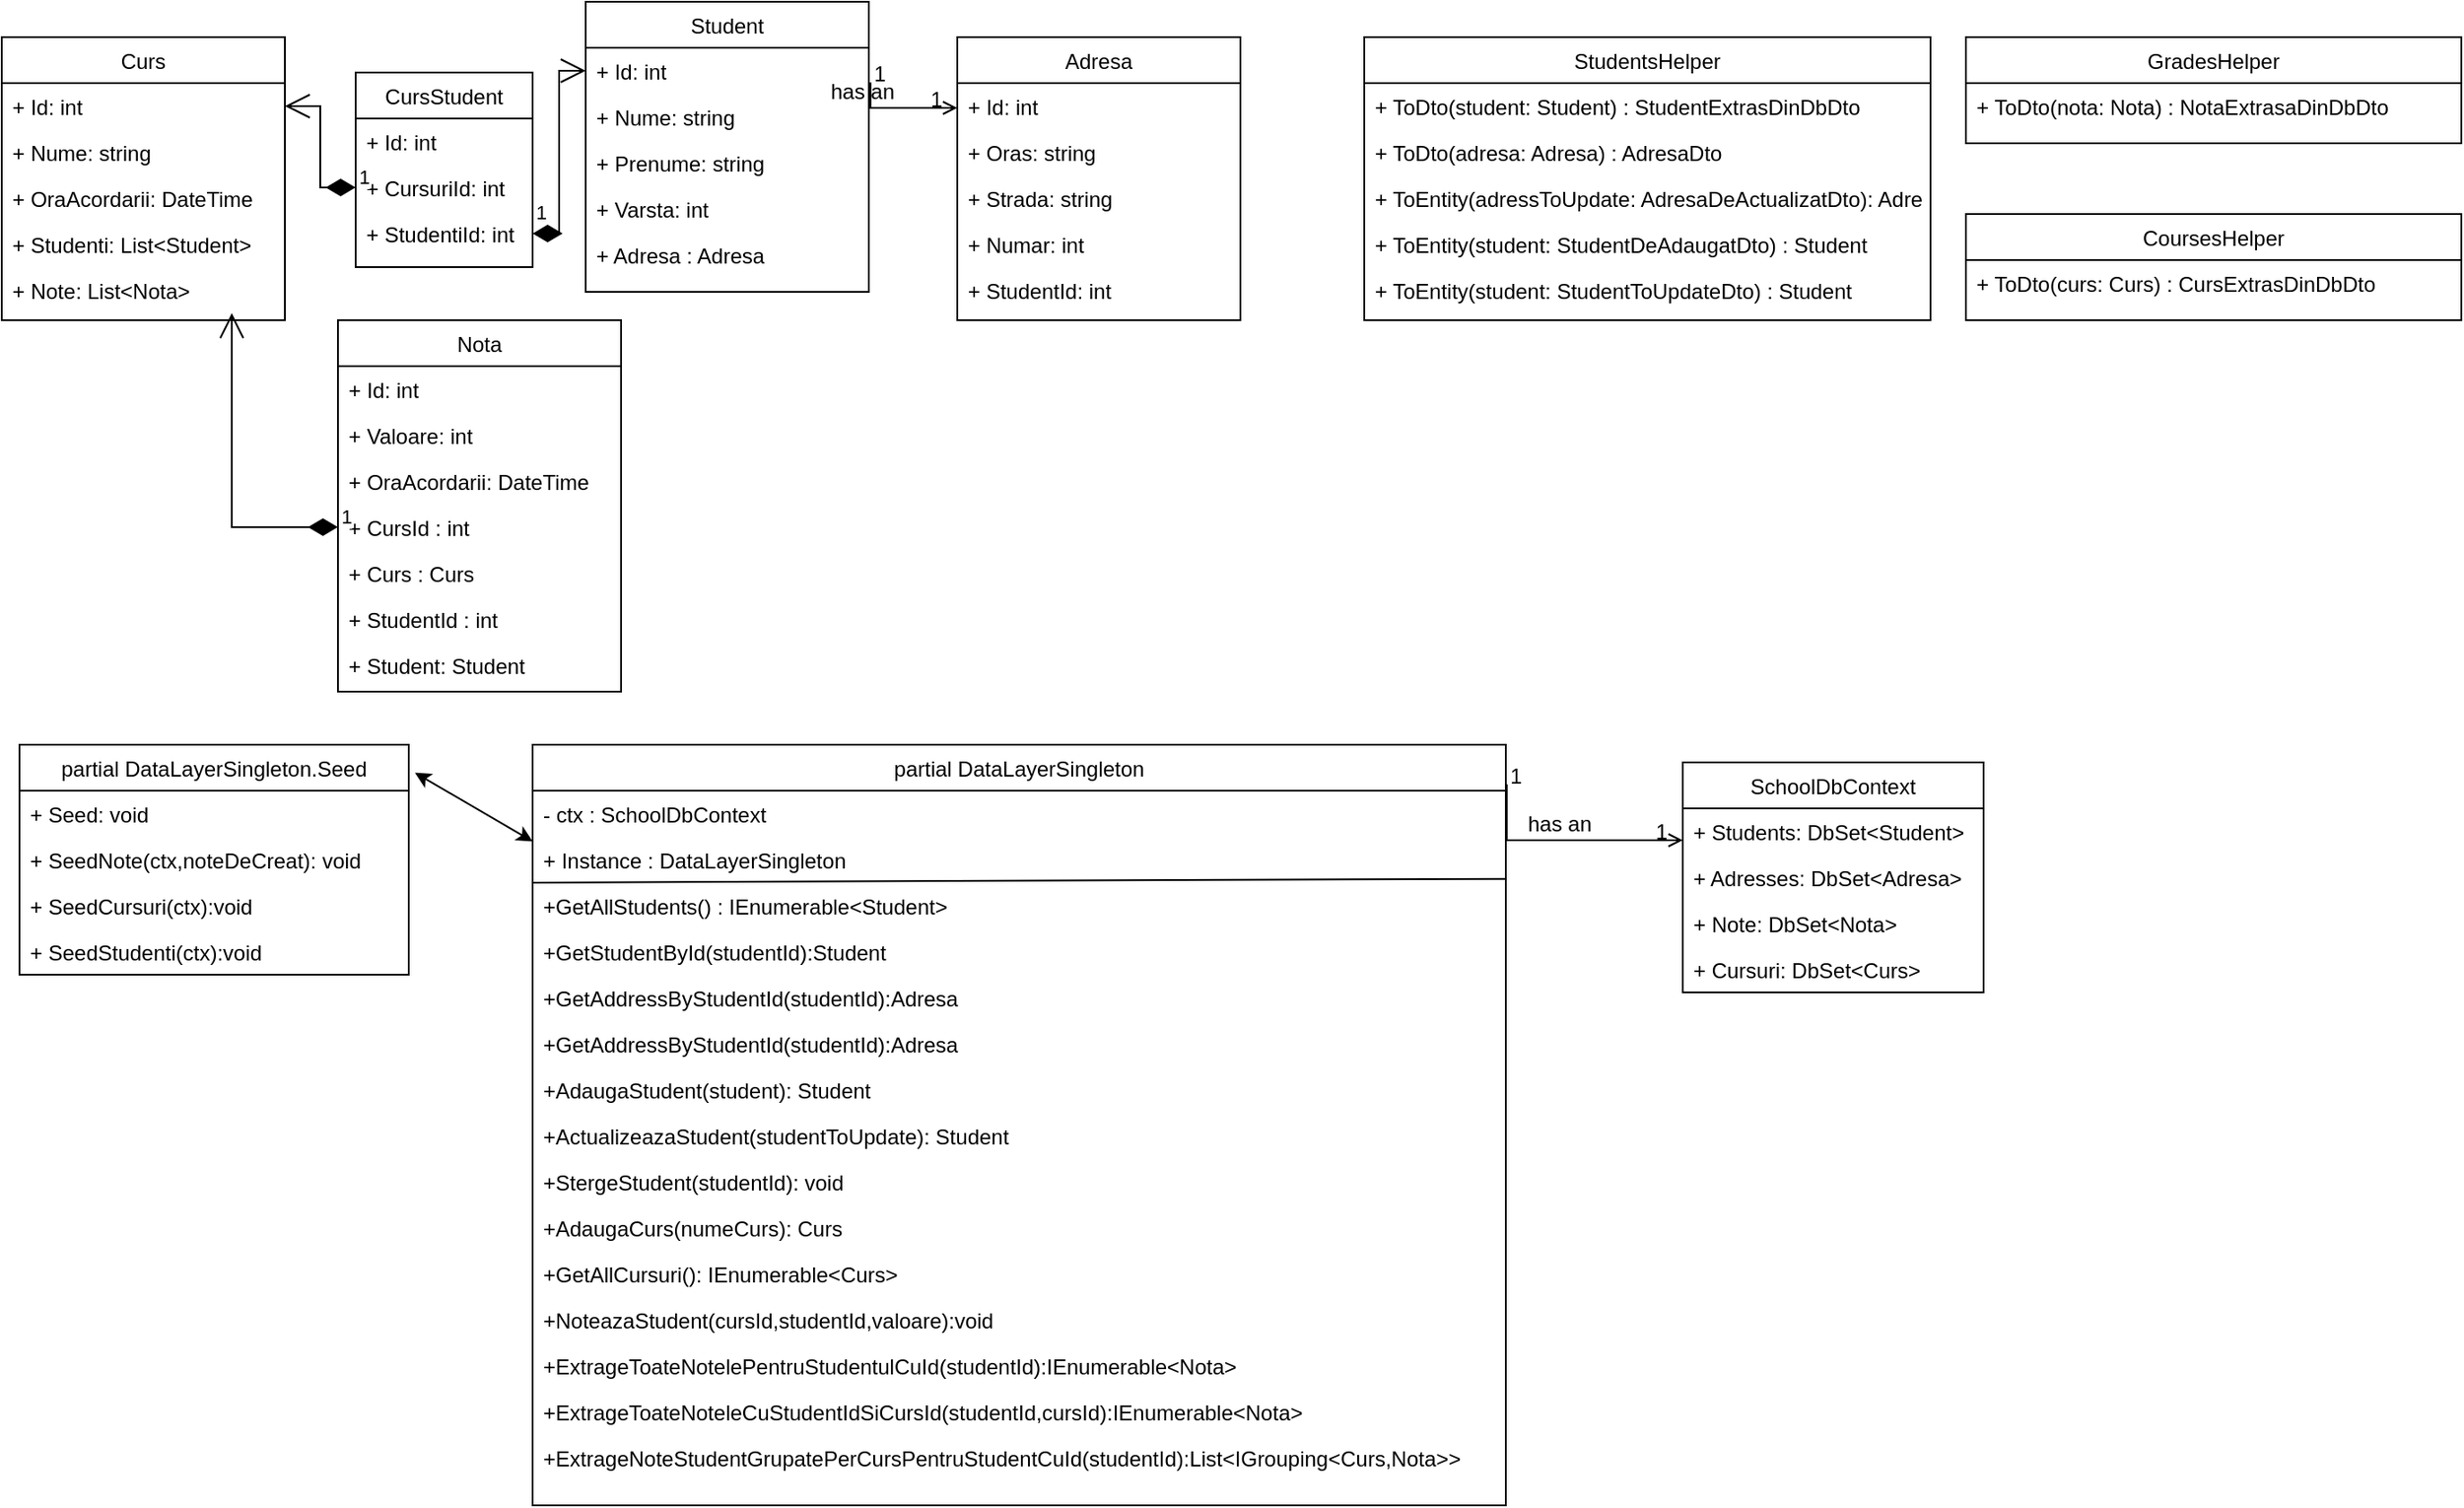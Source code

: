 <mxfile version="21.3.8" type="device">
  <diagram id="C5RBs43oDa-KdzZeNtuy" name="Page-1">
    <mxGraphModel dx="1626" dy="623" grid="1" gridSize="10" guides="1" tooltips="1" connect="1" arrows="1" fold="1" page="1" pageScale="1" pageWidth="1654" pageHeight="2336" math="0" shadow="0">
      <root>
        <mxCell id="WIyWlLk6GJQsqaUBKTNV-0" />
        <mxCell id="WIyWlLk6GJQsqaUBKTNV-1" parent="WIyWlLk6GJQsqaUBKTNV-0" />
        <mxCell id="zkfFHV4jXpPFQw0GAbJ--6" value="Student" style="swimlane;fontStyle=0;align=center;verticalAlign=top;childLayout=stackLayout;horizontal=1;startSize=26;horizontalStack=0;resizeParent=1;resizeLast=0;collapsible=1;marginBottom=0;rounded=0;shadow=0;strokeWidth=1;" parent="WIyWlLk6GJQsqaUBKTNV-1" vertex="1">
          <mxGeometry x="350" y="10" width="160" height="164" as="geometry">
            <mxRectangle x="130" y="380" width="160" height="26" as="alternateBounds" />
          </mxGeometry>
        </mxCell>
        <mxCell id="zkfFHV4jXpPFQw0GAbJ--7" value="+ Id: int" style="text;align=left;verticalAlign=top;spacingLeft=4;spacingRight=4;overflow=hidden;rotatable=0;points=[[0,0.5],[1,0.5]];portConstraint=eastwest;" parent="zkfFHV4jXpPFQw0GAbJ--6" vertex="1">
          <mxGeometry y="26" width="160" height="26" as="geometry" />
        </mxCell>
        <mxCell id="w_rNgjsVCSg_cPFcgUzc-0" value="+ Nume: string" style="text;align=left;verticalAlign=top;spacingLeft=4;spacingRight=4;overflow=hidden;rotatable=0;points=[[0,0.5],[1,0.5]];portConstraint=eastwest;" parent="zkfFHV4jXpPFQw0GAbJ--6" vertex="1">
          <mxGeometry y="52" width="160" height="26" as="geometry" />
        </mxCell>
        <mxCell id="w_rNgjsVCSg_cPFcgUzc-1" value="+ Prenume: string" style="text;align=left;verticalAlign=top;spacingLeft=4;spacingRight=4;overflow=hidden;rotatable=0;points=[[0,0.5],[1,0.5]];portConstraint=eastwest;" parent="zkfFHV4jXpPFQw0GAbJ--6" vertex="1">
          <mxGeometry y="78" width="160" height="26" as="geometry" />
        </mxCell>
        <mxCell id="w_rNgjsVCSg_cPFcgUzc-2" value="+ Varsta: int&#xa;" style="text;align=left;verticalAlign=top;spacingLeft=4;spacingRight=4;overflow=hidden;rotatable=0;points=[[0,0.5],[1,0.5]];portConstraint=eastwest;" parent="zkfFHV4jXpPFQw0GAbJ--6" vertex="1">
          <mxGeometry y="104" width="160" height="26" as="geometry" />
        </mxCell>
        <mxCell id="w_rNgjsVCSg_cPFcgUzc-4" value="+ Adresa : Adresa" style="text;align=left;verticalAlign=top;spacingLeft=4;spacingRight=4;overflow=hidden;rotatable=0;points=[[0,0.5],[1,0.5]];portConstraint=eastwest;" parent="zkfFHV4jXpPFQw0GAbJ--6" vertex="1">
          <mxGeometry y="130" width="160" height="26" as="geometry" />
        </mxCell>
        <mxCell id="zkfFHV4jXpPFQw0GAbJ--17" value="Adresa" style="swimlane;fontStyle=0;align=center;verticalAlign=top;childLayout=stackLayout;horizontal=1;startSize=26;horizontalStack=0;resizeParent=1;resizeLast=0;collapsible=1;marginBottom=0;rounded=0;shadow=0;strokeWidth=1;" parent="WIyWlLk6GJQsqaUBKTNV-1" vertex="1">
          <mxGeometry x="560" y="30" width="160" height="160" as="geometry">
            <mxRectangle x="550" y="140" width="160" height="26" as="alternateBounds" />
          </mxGeometry>
        </mxCell>
        <mxCell id="w_rNgjsVCSg_cPFcgUzc-5" value="+ Id: int" style="text;align=left;verticalAlign=top;spacingLeft=4;spacingRight=4;overflow=hidden;rotatable=0;points=[[0,0.5],[1,0.5]];portConstraint=eastwest;" parent="zkfFHV4jXpPFQw0GAbJ--17" vertex="1">
          <mxGeometry y="26" width="160" height="26" as="geometry" />
        </mxCell>
        <mxCell id="w_rNgjsVCSg_cPFcgUzc-6" value="+ Oras: string" style="text;align=left;verticalAlign=top;spacingLeft=4;spacingRight=4;overflow=hidden;rotatable=0;points=[[0,0.5],[1,0.5]];portConstraint=eastwest;" parent="zkfFHV4jXpPFQw0GAbJ--17" vertex="1">
          <mxGeometry y="52" width="160" height="26" as="geometry" />
        </mxCell>
        <mxCell id="w_rNgjsVCSg_cPFcgUzc-7" value="+ Strada: string" style="text;align=left;verticalAlign=top;spacingLeft=4;spacingRight=4;overflow=hidden;rotatable=0;points=[[0,0.5],[1,0.5]];portConstraint=eastwest;" parent="zkfFHV4jXpPFQw0GAbJ--17" vertex="1">
          <mxGeometry y="78" width="160" height="26" as="geometry" />
        </mxCell>
        <mxCell id="w_rNgjsVCSg_cPFcgUzc-8" value="+ Numar: int" style="text;align=left;verticalAlign=top;spacingLeft=4;spacingRight=4;overflow=hidden;rotatable=0;points=[[0,0.5],[1,0.5]];portConstraint=eastwest;" parent="zkfFHV4jXpPFQw0GAbJ--17" vertex="1">
          <mxGeometry y="104" width="160" height="26" as="geometry" />
        </mxCell>
        <mxCell id="w_rNgjsVCSg_cPFcgUzc-9" value="+ StudentId: int" style="text;align=left;verticalAlign=top;spacingLeft=4;spacingRight=4;overflow=hidden;rotatable=0;points=[[0,0.5],[1,0.5]];portConstraint=eastwest;" parent="zkfFHV4jXpPFQw0GAbJ--17" vertex="1">
          <mxGeometry y="130" width="160" height="26" as="geometry" />
        </mxCell>
        <mxCell id="zkfFHV4jXpPFQw0GAbJ--26" value="" style="endArrow=open;shadow=0;strokeWidth=1;rounded=0;endFill=1;edgeStyle=elbowEdgeStyle;elbow=vertical;exitX=1.006;exitY=0.757;exitDx=0;exitDy=0;exitPerimeter=0;" parent="WIyWlLk6GJQsqaUBKTNV-1" source="zkfFHV4jXpPFQw0GAbJ--7" target="zkfFHV4jXpPFQw0GAbJ--17" edge="1">
          <mxGeometry x="0.5" y="41" relative="1" as="geometry">
            <mxPoint x="490" y="190" as="sourcePoint" />
            <mxPoint x="540" y="192" as="targetPoint" />
            <mxPoint x="-40" y="32" as="offset" />
            <Array as="points">
              <mxPoint x="520" y="70" />
              <mxPoint x="620" y="190" />
              <mxPoint x="510" y="189" />
            </Array>
          </mxGeometry>
        </mxCell>
        <mxCell id="zkfFHV4jXpPFQw0GAbJ--27" value="1" style="resizable=0;align=left;verticalAlign=bottom;labelBackgroundColor=none;fontSize=12;" parent="zkfFHV4jXpPFQw0GAbJ--26" connectable="0" vertex="1">
          <mxGeometry x="-1" relative="1" as="geometry">
            <mxPoint y="4" as="offset" />
          </mxGeometry>
        </mxCell>
        <mxCell id="zkfFHV4jXpPFQw0GAbJ--28" value="1" style="resizable=0;align=right;verticalAlign=bottom;labelBackgroundColor=none;fontSize=12;" parent="zkfFHV4jXpPFQw0GAbJ--26" connectable="0" vertex="1">
          <mxGeometry x="1" relative="1" as="geometry">
            <mxPoint x="-7" y="4" as="offset" />
          </mxGeometry>
        </mxCell>
        <mxCell id="zkfFHV4jXpPFQw0GAbJ--29" value="has an" style="text;html=1;resizable=0;points=[];;align=center;verticalAlign=middle;labelBackgroundColor=none;rounded=0;shadow=0;strokeWidth=1;fontSize=12;" parent="zkfFHV4jXpPFQw0GAbJ--26" vertex="1" connectable="0">
          <mxGeometry x="0.5" y="49" relative="1" as="geometry">
            <mxPoint x="-38" y="40" as="offset" />
          </mxGeometry>
        </mxCell>
        <mxCell id="w_rNgjsVCSg_cPFcgUzc-10" value="Nota" style="swimlane;fontStyle=0;align=center;verticalAlign=top;childLayout=stackLayout;horizontal=1;startSize=26;horizontalStack=0;resizeParent=1;resizeLast=0;collapsible=1;marginBottom=0;rounded=0;shadow=0;strokeWidth=1;" parent="WIyWlLk6GJQsqaUBKTNV-1" vertex="1">
          <mxGeometry x="210" y="190" width="160" height="210" as="geometry">
            <mxRectangle x="130" y="380" width="160" height="26" as="alternateBounds" />
          </mxGeometry>
        </mxCell>
        <mxCell id="w_rNgjsVCSg_cPFcgUzc-11" value="+ Id: int" style="text;align=left;verticalAlign=top;spacingLeft=4;spacingRight=4;overflow=hidden;rotatable=0;points=[[0,0.5],[1,0.5]];portConstraint=eastwest;" parent="w_rNgjsVCSg_cPFcgUzc-10" vertex="1">
          <mxGeometry y="26" width="160" height="26" as="geometry" />
        </mxCell>
        <mxCell id="w_rNgjsVCSg_cPFcgUzc-12" value="+ Valoare: int" style="text;align=left;verticalAlign=top;spacingLeft=4;spacingRight=4;overflow=hidden;rotatable=0;points=[[0,0.5],[1,0.5]];portConstraint=eastwest;" parent="w_rNgjsVCSg_cPFcgUzc-10" vertex="1">
          <mxGeometry y="52" width="160" height="26" as="geometry" />
        </mxCell>
        <mxCell id="w_rNgjsVCSg_cPFcgUzc-13" value="+ OraAcordarii: DateTime" style="text;align=left;verticalAlign=top;spacingLeft=4;spacingRight=4;overflow=hidden;rotatable=0;points=[[0,0.5],[1,0.5]];portConstraint=eastwest;" parent="w_rNgjsVCSg_cPFcgUzc-10" vertex="1">
          <mxGeometry y="78" width="160" height="26" as="geometry" />
        </mxCell>
        <mxCell id="w_rNgjsVCSg_cPFcgUzc-16" value="+ CursId : int" style="text;align=left;verticalAlign=top;spacingLeft=4;spacingRight=4;overflow=hidden;rotatable=0;points=[[0,0.5],[1,0.5]];portConstraint=eastwest;" parent="w_rNgjsVCSg_cPFcgUzc-10" vertex="1">
          <mxGeometry y="104" width="160" height="26" as="geometry" />
        </mxCell>
        <mxCell id="w_rNgjsVCSg_cPFcgUzc-17" value="+ Curs : Curs" style="text;align=left;verticalAlign=top;spacingLeft=4;spacingRight=4;overflow=hidden;rotatable=0;points=[[0,0.5],[1,0.5]];portConstraint=eastwest;" parent="w_rNgjsVCSg_cPFcgUzc-10" vertex="1">
          <mxGeometry y="130" width="160" height="26" as="geometry" />
        </mxCell>
        <mxCell id="w_rNgjsVCSg_cPFcgUzc-18" value="+ StudentId : int" style="text;align=left;verticalAlign=top;spacingLeft=4;spacingRight=4;overflow=hidden;rotatable=0;points=[[0,0.5],[1,0.5]];portConstraint=eastwest;" parent="w_rNgjsVCSg_cPFcgUzc-10" vertex="1">
          <mxGeometry y="156" width="160" height="26" as="geometry" />
        </mxCell>
        <mxCell id="w_rNgjsVCSg_cPFcgUzc-19" value="+ Student: Student" style="text;align=left;verticalAlign=top;spacingLeft=4;spacingRight=4;overflow=hidden;rotatable=0;points=[[0,0.5],[1,0.5]];portConstraint=eastwest;" parent="w_rNgjsVCSg_cPFcgUzc-10" vertex="1">
          <mxGeometry y="182" width="160" height="26" as="geometry" />
        </mxCell>
        <mxCell id="w_rNgjsVCSg_cPFcgUzc-20" value="Curs" style="swimlane;fontStyle=0;align=center;verticalAlign=top;childLayout=stackLayout;horizontal=1;startSize=26;horizontalStack=0;resizeParent=1;resizeLast=0;collapsible=1;marginBottom=0;rounded=0;shadow=0;strokeWidth=1;" parent="WIyWlLk6GJQsqaUBKTNV-1" vertex="1">
          <mxGeometry x="20" y="30" width="160" height="160" as="geometry">
            <mxRectangle x="130" y="380" width="160" height="26" as="alternateBounds" />
          </mxGeometry>
        </mxCell>
        <mxCell id="w_rNgjsVCSg_cPFcgUzc-21" value="+ Id: int" style="text;align=left;verticalAlign=top;spacingLeft=4;spacingRight=4;overflow=hidden;rotatable=0;points=[[0,0.5],[1,0.5]];portConstraint=eastwest;" parent="w_rNgjsVCSg_cPFcgUzc-20" vertex="1">
          <mxGeometry y="26" width="160" height="26" as="geometry" />
        </mxCell>
        <mxCell id="w_rNgjsVCSg_cPFcgUzc-22" value="+ Nume: string" style="text;align=left;verticalAlign=top;spacingLeft=4;spacingRight=4;overflow=hidden;rotatable=0;points=[[0,0.5],[1,0.5]];portConstraint=eastwest;" parent="w_rNgjsVCSg_cPFcgUzc-20" vertex="1">
          <mxGeometry y="52" width="160" height="26" as="geometry" />
        </mxCell>
        <mxCell id="w_rNgjsVCSg_cPFcgUzc-23" value="+ OraAcordarii: DateTime" style="text;align=left;verticalAlign=top;spacingLeft=4;spacingRight=4;overflow=hidden;rotatable=0;points=[[0,0.5],[1,0.5]];portConstraint=eastwest;" parent="w_rNgjsVCSg_cPFcgUzc-20" vertex="1">
          <mxGeometry y="78" width="160" height="26" as="geometry" />
        </mxCell>
        <mxCell id="w_rNgjsVCSg_cPFcgUzc-28" value="+ Studenti: List&lt;Student&gt;" style="text;align=left;verticalAlign=top;spacingLeft=4;spacingRight=4;overflow=hidden;rotatable=0;points=[[0,0.5],[1,0.5]];portConstraint=eastwest;" parent="w_rNgjsVCSg_cPFcgUzc-20" vertex="1">
          <mxGeometry y="104" width="160" height="26" as="geometry" />
        </mxCell>
        <mxCell id="w_rNgjsVCSg_cPFcgUzc-29" value="+ Note: List&lt;Nota&gt;" style="text;align=left;verticalAlign=top;spacingLeft=4;spacingRight=4;overflow=hidden;rotatable=0;points=[[0,0.5],[1,0.5]];portConstraint=eastwest;" parent="w_rNgjsVCSg_cPFcgUzc-20" vertex="1">
          <mxGeometry y="130" width="160" height="26" as="geometry" />
        </mxCell>
        <mxCell id="w_rNgjsVCSg_cPFcgUzc-37" value="1" style="endArrow=open;html=1;endSize=12;startArrow=diamondThin;startSize=14;startFill=1;edgeStyle=orthogonalEdgeStyle;align=left;verticalAlign=bottom;rounded=0;" parent="WIyWlLk6GJQsqaUBKTNV-1" source="w_rNgjsVCSg_cPFcgUzc-16" target="w_rNgjsVCSg_cPFcgUzc-29" edge="1">
          <mxGeometry x="-1" y="3" relative="1" as="geometry">
            <mxPoint x="280" y="310" as="sourcePoint" />
            <mxPoint x="210" y="260" as="targetPoint" />
            <Array as="points">
              <mxPoint x="150" y="307" />
            </Array>
          </mxGeometry>
        </mxCell>
        <mxCell id="w_rNgjsVCSg_cPFcgUzc-38" value="partial DataLayerSingleton" style="swimlane;fontStyle=0;align=center;verticalAlign=top;childLayout=stackLayout;horizontal=1;startSize=26;horizontalStack=0;resizeParent=1;resizeLast=0;collapsible=1;marginBottom=0;rounded=0;shadow=0;strokeWidth=1;" parent="WIyWlLk6GJQsqaUBKTNV-1" vertex="1">
          <mxGeometry x="320" y="430" width="550" height="430" as="geometry">
            <mxRectangle x="130" y="380" width="160" height="26" as="alternateBounds" />
          </mxGeometry>
        </mxCell>
        <mxCell id="w_rNgjsVCSg_cPFcgUzc-46" value="- ctx : SchoolDbContext" style="text;align=left;verticalAlign=top;spacingLeft=4;spacingRight=4;overflow=hidden;rotatable=0;points=[[0,0.5],[1,0.5]];portConstraint=eastwest;" parent="w_rNgjsVCSg_cPFcgUzc-38" vertex="1">
          <mxGeometry y="26" width="550" height="26" as="geometry" />
        </mxCell>
        <mxCell id="w_rNgjsVCSg_cPFcgUzc-47" value="+ Instance : DataLayerSingleton" style="text;align=left;verticalAlign=top;spacingLeft=4;spacingRight=4;overflow=hidden;rotatable=0;points=[[0,0.5],[1,0.5]];portConstraint=eastwest;" parent="w_rNgjsVCSg_cPFcgUzc-38" vertex="1">
          <mxGeometry y="52" width="550" height="26" as="geometry" />
        </mxCell>
        <mxCell id="w_rNgjsVCSg_cPFcgUzc-89" value="" style="endArrow=none;html=1;rounded=0;exitX=1.001;exitY=-0.084;exitDx=0;exitDy=0;exitPerimeter=0;" parent="w_rNgjsVCSg_cPFcgUzc-38" source="w_rNgjsVCSg_cPFcgUzc-48" edge="1">
          <mxGeometry width="50" height="50" relative="1" as="geometry">
            <mxPoint x="220" y="78" as="sourcePoint" />
            <mxPoint y="78" as="targetPoint" />
          </mxGeometry>
        </mxCell>
        <mxCell id="w_rNgjsVCSg_cPFcgUzc-48" value="+GetAllStudents() : IEnumerable&lt;Student&gt;" style="text;align=left;verticalAlign=top;spacingLeft=4;spacingRight=4;overflow=hidden;rotatable=0;points=[[0,0.5],[1,0.5]];portConstraint=eastwest;" parent="w_rNgjsVCSg_cPFcgUzc-38" vertex="1">
          <mxGeometry y="78" width="550" height="26" as="geometry" />
        </mxCell>
        <mxCell id="w_rNgjsVCSg_cPFcgUzc-49" value="+GetStudentById(studentId):Student" style="text;align=left;verticalAlign=top;spacingLeft=4;spacingRight=4;overflow=hidden;rotatable=0;points=[[0,0.5],[1,0.5]];portConstraint=eastwest;" parent="w_rNgjsVCSg_cPFcgUzc-38" vertex="1">
          <mxGeometry y="104" width="550" height="26" as="geometry" />
        </mxCell>
        <mxCell id="w_rNgjsVCSg_cPFcgUzc-50" value="+GetAddressByStudentId(studentId):Adresa" style="text;align=left;verticalAlign=top;spacingLeft=4;spacingRight=4;overflow=hidden;rotatable=0;points=[[0,0.5],[1,0.5]];portConstraint=eastwest;" parent="w_rNgjsVCSg_cPFcgUzc-38" vertex="1">
          <mxGeometry y="130" width="550" height="26" as="geometry" />
        </mxCell>
        <mxCell id="w_rNgjsVCSg_cPFcgUzc-51" value="+GetAddressByStudentId(studentId):Adresa" style="text;align=left;verticalAlign=top;spacingLeft=4;spacingRight=4;overflow=hidden;rotatable=0;points=[[0,0.5],[1,0.5]];portConstraint=eastwest;" parent="w_rNgjsVCSg_cPFcgUzc-38" vertex="1">
          <mxGeometry y="156" width="550" height="26" as="geometry" />
        </mxCell>
        <mxCell id="w_rNgjsVCSg_cPFcgUzc-52" value="+AdaugaStudent(student): Student" style="text;align=left;verticalAlign=top;spacingLeft=4;spacingRight=4;overflow=hidden;rotatable=0;points=[[0,0.5],[1,0.5]];portConstraint=eastwest;" parent="w_rNgjsVCSg_cPFcgUzc-38" vertex="1">
          <mxGeometry y="182" width="550" height="26" as="geometry" />
        </mxCell>
        <mxCell id="w_rNgjsVCSg_cPFcgUzc-53" value="+ActualizeazaStudent(studentToUpdate): Student" style="text;align=left;verticalAlign=top;spacingLeft=4;spacingRight=4;overflow=hidden;rotatable=0;points=[[0,0.5],[1,0.5]];portConstraint=eastwest;" parent="w_rNgjsVCSg_cPFcgUzc-38" vertex="1">
          <mxGeometry y="208" width="550" height="26" as="geometry" />
        </mxCell>
        <mxCell id="w_rNgjsVCSg_cPFcgUzc-54" value="+StergeStudent(studentId): void" style="text;align=left;verticalAlign=top;spacingLeft=4;spacingRight=4;overflow=hidden;rotatable=0;points=[[0,0.5],[1,0.5]];portConstraint=eastwest;" parent="w_rNgjsVCSg_cPFcgUzc-38" vertex="1">
          <mxGeometry y="234" width="550" height="26" as="geometry" />
        </mxCell>
        <mxCell id="w_rNgjsVCSg_cPFcgUzc-55" value="+AdaugaCurs(numeCurs): Curs&#xa;" style="text;align=left;verticalAlign=top;spacingLeft=4;spacingRight=4;overflow=hidden;rotatable=0;points=[[0,0.5],[1,0.5]];portConstraint=eastwest;" parent="w_rNgjsVCSg_cPFcgUzc-38" vertex="1">
          <mxGeometry y="260" width="550" height="26" as="geometry" />
        </mxCell>
        <mxCell id="w_rNgjsVCSg_cPFcgUzc-56" value="+GetAllCursuri(): IEnumerable&lt;Curs&gt;" style="text;align=left;verticalAlign=top;spacingLeft=4;spacingRight=4;overflow=hidden;rotatable=0;points=[[0,0.5],[1,0.5]];portConstraint=eastwest;" parent="w_rNgjsVCSg_cPFcgUzc-38" vertex="1">
          <mxGeometry y="286" width="550" height="26" as="geometry" />
        </mxCell>
        <mxCell id="w_rNgjsVCSg_cPFcgUzc-57" value="+NoteazaStudent(cursId,studentId,valoare):void" style="text;align=left;verticalAlign=top;spacingLeft=4;spacingRight=4;overflow=hidden;rotatable=0;points=[[0,0.5],[1,0.5]];portConstraint=eastwest;" parent="w_rNgjsVCSg_cPFcgUzc-38" vertex="1">
          <mxGeometry y="312" width="550" height="26" as="geometry" />
        </mxCell>
        <mxCell id="w_rNgjsVCSg_cPFcgUzc-59" value="+ExtrageToateNotelePentruStudentulCuId(studentId):IEnumerable&lt;Nota&gt;" style="text;align=left;verticalAlign=top;spacingLeft=4;spacingRight=4;overflow=hidden;rotatable=0;points=[[0,0.5],[1,0.5]];portConstraint=eastwest;" parent="w_rNgjsVCSg_cPFcgUzc-38" vertex="1">
          <mxGeometry y="338" width="550" height="26" as="geometry" />
        </mxCell>
        <mxCell id="w_rNgjsVCSg_cPFcgUzc-60" value="+ExtrageToateNoteleCuStudentIdSiCursId(studentId,cursId):IEnumerable&lt;Nota&gt;" style="text;align=left;verticalAlign=top;spacingLeft=4;spacingRight=4;overflow=hidden;rotatable=0;points=[[0,0.5],[1,0.5]];portConstraint=eastwest;" parent="w_rNgjsVCSg_cPFcgUzc-38" vertex="1">
          <mxGeometry y="364" width="550" height="26" as="geometry" />
        </mxCell>
        <mxCell id="w_rNgjsVCSg_cPFcgUzc-61" value="+ExtrageNoteStudentGrupatePerCursPentruStudentCuId(studentId):List&lt;IGrouping&lt;Curs,Nota&gt;&gt;&#xa;" style="text;align=left;verticalAlign=top;spacingLeft=4;spacingRight=4;overflow=hidden;rotatable=0;points=[[0,0.5],[1,0.5]];portConstraint=eastwest;" parent="w_rNgjsVCSg_cPFcgUzc-38" vertex="1">
          <mxGeometry y="390" width="550" height="26" as="geometry" />
        </mxCell>
        <mxCell id="w_rNgjsVCSg_cPFcgUzc-62" value="partial DataLayerSingleton.Seed" style="swimlane;fontStyle=0;align=center;verticalAlign=top;childLayout=stackLayout;horizontal=1;startSize=26;horizontalStack=0;resizeParent=1;resizeLast=0;collapsible=1;marginBottom=0;rounded=0;shadow=0;strokeWidth=1;" parent="WIyWlLk6GJQsqaUBKTNV-1" vertex="1">
          <mxGeometry x="30" y="430" width="220" height="130" as="geometry">
            <mxRectangle x="130" y="380" width="160" height="26" as="alternateBounds" />
          </mxGeometry>
        </mxCell>
        <mxCell id="w_rNgjsVCSg_cPFcgUzc-78" value="+ Seed: void" style="text;align=left;verticalAlign=top;spacingLeft=4;spacingRight=4;overflow=hidden;rotatable=0;points=[[0,0.5],[1,0.5]];portConstraint=eastwest;" parent="w_rNgjsVCSg_cPFcgUzc-62" vertex="1">
          <mxGeometry y="26" width="220" height="26" as="geometry" />
        </mxCell>
        <mxCell id="w_rNgjsVCSg_cPFcgUzc-79" value="+ SeedNote(ctx,noteDeCreat): void" style="text;align=left;verticalAlign=top;spacingLeft=4;spacingRight=4;overflow=hidden;rotatable=0;points=[[0,0.5],[1,0.5]];portConstraint=eastwest;" parent="w_rNgjsVCSg_cPFcgUzc-62" vertex="1">
          <mxGeometry y="52" width="220" height="26" as="geometry" />
        </mxCell>
        <mxCell id="w_rNgjsVCSg_cPFcgUzc-80" value="+ SeedCursuri(ctx):void" style="text;align=left;verticalAlign=top;spacingLeft=4;spacingRight=4;overflow=hidden;rotatable=0;points=[[0,0.5],[1,0.5]];portConstraint=eastwest;" parent="w_rNgjsVCSg_cPFcgUzc-62" vertex="1">
          <mxGeometry y="78" width="220" height="26" as="geometry" />
        </mxCell>
        <mxCell id="w_rNgjsVCSg_cPFcgUzc-81" value="+ SeedStudenti(ctx):void" style="text;align=left;verticalAlign=top;spacingLeft=4;spacingRight=4;overflow=hidden;rotatable=0;points=[[0,0.5],[1,0.5]];portConstraint=eastwest;" parent="w_rNgjsVCSg_cPFcgUzc-62" vertex="1">
          <mxGeometry y="104" width="220" height="26" as="geometry" />
        </mxCell>
        <mxCell id="w_rNgjsVCSg_cPFcgUzc-83" value="" style="endArrow=classic;startArrow=classic;html=1;rounded=0;exitX=1.016;exitY=0.122;exitDx=0;exitDy=0;exitPerimeter=0;" parent="WIyWlLk6GJQsqaUBKTNV-1" source="w_rNgjsVCSg_cPFcgUzc-62" target="w_rNgjsVCSg_cPFcgUzc-38" edge="1">
          <mxGeometry width="50" height="50" relative="1" as="geometry">
            <mxPoint x="690" y="720" as="sourcePoint" />
            <mxPoint x="740" y="670" as="targetPoint" />
          </mxGeometry>
        </mxCell>
        <mxCell id="w_rNgjsVCSg_cPFcgUzc-84" value="SchoolDbContext" style="swimlane;fontStyle=0;align=center;verticalAlign=top;childLayout=stackLayout;horizontal=1;startSize=26;horizontalStack=0;resizeParent=1;resizeLast=0;collapsible=1;marginBottom=0;rounded=0;shadow=0;strokeWidth=1;" parent="WIyWlLk6GJQsqaUBKTNV-1" vertex="1">
          <mxGeometry x="970" y="440" width="170" height="130" as="geometry">
            <mxRectangle x="130" y="380" width="160" height="26" as="alternateBounds" />
          </mxGeometry>
        </mxCell>
        <mxCell id="w_rNgjsVCSg_cPFcgUzc-85" value="+ Students: DbSet&lt;Student&gt;" style="text;align=left;verticalAlign=top;spacingLeft=4;spacingRight=4;overflow=hidden;rotatable=0;points=[[0,0.5],[1,0.5]];portConstraint=eastwest;" parent="w_rNgjsVCSg_cPFcgUzc-84" vertex="1">
          <mxGeometry y="26" width="170" height="26" as="geometry" />
        </mxCell>
        <mxCell id="w_rNgjsVCSg_cPFcgUzc-90" value="+ Adresses: DbSet&lt;Adresa&gt;" style="text;align=left;verticalAlign=top;spacingLeft=4;spacingRight=4;overflow=hidden;rotatable=0;points=[[0,0.5],[1,0.5]];portConstraint=eastwest;" parent="w_rNgjsVCSg_cPFcgUzc-84" vertex="1">
          <mxGeometry y="52" width="170" height="26" as="geometry" />
        </mxCell>
        <mxCell id="w_rNgjsVCSg_cPFcgUzc-91" value="+ Note: DbSet&lt;Nota&gt;" style="text;align=left;verticalAlign=top;spacingLeft=4;spacingRight=4;overflow=hidden;rotatable=0;points=[[0,0.5],[1,0.5]];portConstraint=eastwest;" parent="w_rNgjsVCSg_cPFcgUzc-84" vertex="1">
          <mxGeometry y="78" width="170" height="26" as="geometry" />
        </mxCell>
        <mxCell id="w_rNgjsVCSg_cPFcgUzc-92" value="+ Cursuri: DbSet&lt;Curs&gt;" style="text;align=left;verticalAlign=top;spacingLeft=4;spacingRight=4;overflow=hidden;rotatable=0;points=[[0,0.5],[1,0.5]];portConstraint=eastwest;" parent="w_rNgjsVCSg_cPFcgUzc-84" vertex="1">
          <mxGeometry y="104" width="170" height="26" as="geometry" />
        </mxCell>
        <mxCell id="w_rNgjsVCSg_cPFcgUzc-93" value="" style="endArrow=open;shadow=0;strokeWidth=1;rounded=0;endFill=1;edgeStyle=elbowEdgeStyle;elbow=vertical;exitX=1.001;exitY=0.052;exitDx=0;exitDy=0;exitPerimeter=0;" parent="WIyWlLk6GJQsqaUBKTNV-1" source="w_rNgjsVCSg_cPFcgUzc-38" target="w_rNgjsVCSg_cPFcgUzc-84" edge="1">
          <mxGeometry x="0.5" y="41" relative="1" as="geometry">
            <mxPoint x="900" y="440" as="sourcePoint" />
            <mxPoint x="969" y="484" as="targetPoint" />
            <mxPoint x="-40" y="32" as="offset" />
            <Array as="points">
              <mxPoint x="929" y="484" />
              <mxPoint x="1029" y="604" />
              <mxPoint x="919" y="603" />
            </Array>
          </mxGeometry>
        </mxCell>
        <mxCell id="w_rNgjsVCSg_cPFcgUzc-94" value="1" style="resizable=0;align=left;verticalAlign=bottom;labelBackgroundColor=none;fontSize=12;" parent="w_rNgjsVCSg_cPFcgUzc-93" connectable="0" vertex="1">
          <mxGeometry x="-1" relative="1" as="geometry">
            <mxPoint y="4" as="offset" />
          </mxGeometry>
        </mxCell>
        <mxCell id="w_rNgjsVCSg_cPFcgUzc-95" value="1" style="resizable=0;align=right;verticalAlign=bottom;labelBackgroundColor=none;fontSize=12;" parent="w_rNgjsVCSg_cPFcgUzc-93" connectable="0" vertex="1">
          <mxGeometry x="1" relative="1" as="geometry">
            <mxPoint x="-7" y="4" as="offset" />
          </mxGeometry>
        </mxCell>
        <mxCell id="w_rNgjsVCSg_cPFcgUzc-96" value="has an" style="text;html=1;resizable=0;points=[];;align=center;verticalAlign=middle;labelBackgroundColor=none;rounded=0;shadow=0;strokeWidth=1;fontSize=12;" parent="w_rNgjsVCSg_cPFcgUzc-93" vertex="1" connectable="0">
          <mxGeometry x="0.5" y="49" relative="1" as="geometry">
            <mxPoint x="-38" y="40" as="offset" />
          </mxGeometry>
        </mxCell>
        <mxCell id="w_rNgjsVCSg_cPFcgUzc-98" value="StudentsHelper" style="swimlane;fontStyle=0;align=center;verticalAlign=top;childLayout=stackLayout;horizontal=1;startSize=26;horizontalStack=0;resizeParent=1;resizeLast=0;collapsible=1;marginBottom=0;rounded=0;shadow=0;strokeWidth=1;" parent="WIyWlLk6GJQsqaUBKTNV-1" vertex="1">
          <mxGeometry x="790" y="30" width="320" height="160" as="geometry">
            <mxRectangle x="130" y="380" width="160" height="26" as="alternateBounds" />
          </mxGeometry>
        </mxCell>
        <mxCell id="w_rNgjsVCSg_cPFcgUzc-99" value="+ ToDto(student: Student) : StudentExtrasDinDbDto" style="text;align=left;verticalAlign=top;spacingLeft=4;spacingRight=4;overflow=hidden;rotatable=0;points=[[0,0.5],[1,0.5]];portConstraint=eastwest;" parent="w_rNgjsVCSg_cPFcgUzc-98" vertex="1">
          <mxGeometry y="26" width="320" height="26" as="geometry" />
        </mxCell>
        <mxCell id="w_rNgjsVCSg_cPFcgUzc-103" value="+ ToDto(adresa: Adresa) : AdresaDto" style="text;align=left;verticalAlign=top;spacingLeft=4;spacingRight=4;overflow=hidden;rotatable=0;points=[[0,0.5],[1,0.5]];portConstraint=eastwest;" parent="w_rNgjsVCSg_cPFcgUzc-98" vertex="1">
          <mxGeometry y="52" width="320" height="26" as="geometry" />
        </mxCell>
        <mxCell id="w_rNgjsVCSg_cPFcgUzc-104" value="+ ToEntity(adressToUpdate: AdresaDeActualizatDto): Adresa" style="text;align=left;verticalAlign=top;spacingLeft=4;spacingRight=4;overflow=hidden;rotatable=0;points=[[0,0.5],[1,0.5]];portConstraint=eastwest;" parent="w_rNgjsVCSg_cPFcgUzc-98" vertex="1">
          <mxGeometry y="78" width="320" height="26" as="geometry" />
        </mxCell>
        <mxCell id="w_rNgjsVCSg_cPFcgUzc-107" value="+ ToEntity(student: StudentDeAdaugatDto) : Student" style="text;align=left;verticalAlign=top;spacingLeft=4;spacingRight=4;overflow=hidden;rotatable=0;points=[[0,0.5],[1,0.5]];portConstraint=eastwest;" parent="w_rNgjsVCSg_cPFcgUzc-98" vertex="1">
          <mxGeometry y="104" width="320" height="26" as="geometry" />
        </mxCell>
        <mxCell id="w_rNgjsVCSg_cPFcgUzc-108" value="+ ToEntity(student: StudentToUpdateDto) : Student" style="text;align=left;verticalAlign=top;spacingLeft=4;spacingRight=4;overflow=hidden;rotatable=0;points=[[0,0.5],[1,0.5]];portConstraint=eastwest;" parent="w_rNgjsVCSg_cPFcgUzc-98" vertex="1">
          <mxGeometry y="130" width="320" height="26" as="geometry" />
        </mxCell>
        <mxCell id="w_rNgjsVCSg_cPFcgUzc-109" value="GradesHelper" style="swimlane;fontStyle=0;align=center;verticalAlign=top;childLayout=stackLayout;horizontal=1;startSize=26;horizontalStack=0;resizeParent=1;resizeLast=0;collapsible=1;marginBottom=0;rounded=0;shadow=0;strokeWidth=1;" parent="WIyWlLk6GJQsqaUBKTNV-1" vertex="1">
          <mxGeometry x="1130" y="30" width="280" height="60" as="geometry">
            <mxRectangle x="130" y="380" width="160" height="26" as="alternateBounds" />
          </mxGeometry>
        </mxCell>
        <mxCell id="w_rNgjsVCSg_cPFcgUzc-110" value="+ ToDto(nota: Nota) : NotaExtrasaDinDbDto" style="text;align=left;verticalAlign=top;spacingLeft=4;spacingRight=4;overflow=hidden;rotatable=0;points=[[0,0.5],[1,0.5]];portConstraint=eastwest;" parent="w_rNgjsVCSg_cPFcgUzc-109" vertex="1">
          <mxGeometry y="26" width="280" height="26" as="geometry" />
        </mxCell>
        <mxCell id="w_rNgjsVCSg_cPFcgUzc-115" value="CoursesHelper" style="swimlane;fontStyle=0;align=center;verticalAlign=top;childLayout=stackLayout;horizontal=1;startSize=26;horizontalStack=0;resizeParent=1;resizeLast=0;collapsible=1;marginBottom=0;rounded=0;shadow=0;strokeWidth=1;" parent="WIyWlLk6GJQsqaUBKTNV-1" vertex="1">
          <mxGeometry x="1130" y="130" width="280" height="60" as="geometry">
            <mxRectangle x="130" y="380" width="160" height="26" as="alternateBounds" />
          </mxGeometry>
        </mxCell>
        <mxCell id="w_rNgjsVCSg_cPFcgUzc-116" value="+ ToDto(curs: Curs) : CursExtrasDinDbDto" style="text;align=left;verticalAlign=top;spacingLeft=4;spacingRight=4;overflow=hidden;rotatable=0;points=[[0,0.5],[1,0.5]];portConstraint=eastwest;" parent="w_rNgjsVCSg_cPFcgUzc-115" vertex="1">
          <mxGeometry y="26" width="280" height="26" as="geometry" />
        </mxCell>
        <mxCell id="-KcjwpHcmvujXxnyKRCc-0" value="CursStudent" style="swimlane;fontStyle=0;align=center;verticalAlign=top;childLayout=stackLayout;horizontal=1;startSize=26;horizontalStack=0;resizeParent=1;resizeLast=0;collapsible=1;marginBottom=0;rounded=0;shadow=0;strokeWidth=1;" vertex="1" parent="WIyWlLk6GJQsqaUBKTNV-1">
          <mxGeometry x="220" y="50" width="100" height="110" as="geometry">
            <mxRectangle x="130" y="380" width="160" height="26" as="alternateBounds" />
          </mxGeometry>
        </mxCell>
        <mxCell id="-KcjwpHcmvujXxnyKRCc-1" value="+ Id: int" style="text;align=left;verticalAlign=top;spacingLeft=4;spacingRight=4;overflow=hidden;rotatable=0;points=[[0,0.5],[1,0.5]];portConstraint=eastwest;" vertex="1" parent="-KcjwpHcmvujXxnyKRCc-0">
          <mxGeometry y="26" width="100" height="26" as="geometry" />
        </mxCell>
        <mxCell id="-KcjwpHcmvujXxnyKRCc-2" value="+ CursuriId: int&#xa;" style="text;align=left;verticalAlign=top;spacingLeft=4;spacingRight=4;overflow=hidden;rotatable=0;points=[[0,0.5],[1,0.5]];portConstraint=eastwest;" vertex="1" parent="-KcjwpHcmvujXxnyKRCc-0">
          <mxGeometry y="52" width="100" height="26" as="geometry" />
        </mxCell>
        <mxCell id="-KcjwpHcmvujXxnyKRCc-3" value="+ StudentiId: int" style="text;align=left;verticalAlign=top;spacingLeft=4;spacingRight=4;overflow=hidden;rotatable=0;points=[[0,0.5],[1,0.5]];portConstraint=eastwest;" vertex="1" parent="-KcjwpHcmvujXxnyKRCc-0">
          <mxGeometry y="78" width="100" height="26" as="geometry" />
        </mxCell>
        <mxCell id="-KcjwpHcmvujXxnyKRCc-6" value="1" style="endArrow=open;html=1;endSize=12;startArrow=diamondThin;startSize=14;startFill=1;edgeStyle=orthogonalEdgeStyle;align=left;verticalAlign=bottom;rounded=0;" edge="1" parent="WIyWlLk6GJQsqaUBKTNV-1" source="-KcjwpHcmvujXxnyKRCc-2" target="w_rNgjsVCSg_cPFcgUzc-21">
          <mxGeometry x="-1" y="3" relative="1" as="geometry">
            <mxPoint x="570" y="250" as="sourcePoint" />
            <mxPoint x="730" y="250" as="targetPoint" />
          </mxGeometry>
        </mxCell>
        <mxCell id="-KcjwpHcmvujXxnyKRCc-7" value="1" style="endArrow=open;html=1;endSize=12;startArrow=diamondThin;startSize=14;startFill=1;edgeStyle=orthogonalEdgeStyle;align=left;verticalAlign=bottom;rounded=0;" edge="1" parent="WIyWlLk6GJQsqaUBKTNV-1" source="-KcjwpHcmvujXxnyKRCc-3" target="zkfFHV4jXpPFQw0GAbJ--7">
          <mxGeometry x="-1" y="3" relative="1" as="geometry">
            <mxPoint x="570" y="250" as="sourcePoint" />
            <mxPoint x="730" y="250" as="targetPoint" />
          </mxGeometry>
        </mxCell>
      </root>
    </mxGraphModel>
  </diagram>
</mxfile>
